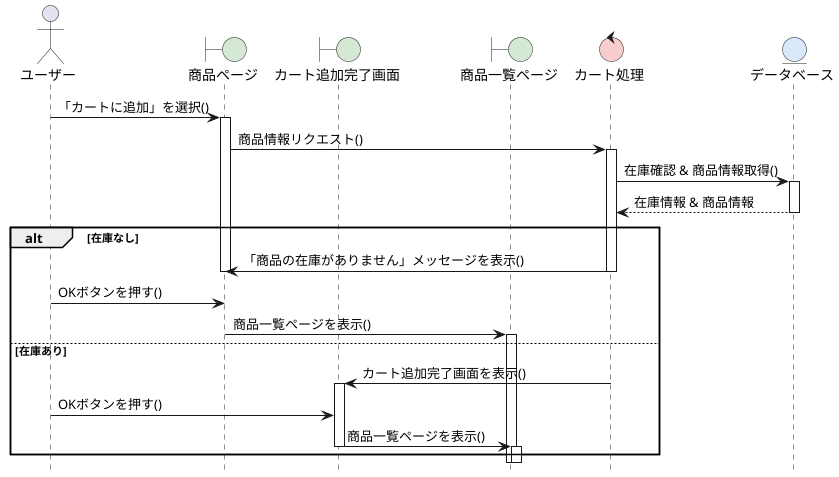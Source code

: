 @startuml Web訪問者システム-カート追加シーケンス図
hide footbox
skinparam boundaryBackgroundColor #D5E8D4
skinparam controlBackgroundColor  #F8CECC
skinparam entityBackgroundColor   #DAE8FC

actor ユーザー as U
boundary 商品ページ as B1
boundary カート追加完了画面 as B2
boundary 商品一覧ページ as B3
control カート処理 as C1
entity データベース as E

' 基本フロー
U -> B1: 「カートに追加」を選択()
activate B1

B1 -> C1: 商品情報リクエスト()
activate C1
C1 -> E: 在庫確認 & 商品情報取得()
activate E
E --> C1: 在庫情報 & 商品情報
deactivate E

alt 在庫なし
  C1 -> B1: 「商品の在庫がありません」メッセージを表示()
  deactivate C1
  deactivate B1
  U -> B1: OKボタンを押す()
  B1 -> B3: 商品一覧ページを表示()
  activate B3
else 在庫あり
  C1 -> B2: カート追加完了画面を表示()
  deactivate C1
  deactivate B1
  activate B2
  U -> B2: OKボタンを押す()
  B2 -> B3: 商品一覧ページを表示()
  deactivate B2
  activate B3
end

@enduml
